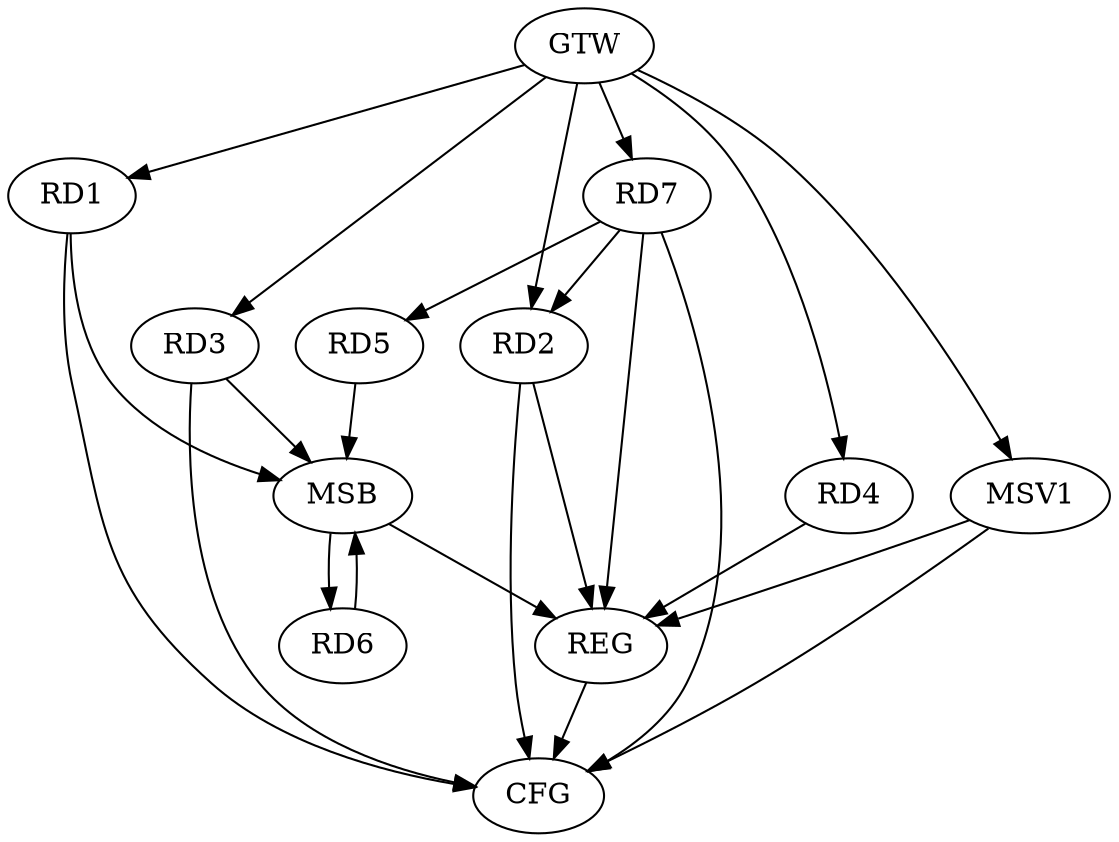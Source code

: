 strict digraph G {
  RD1 [ label="RD1" ];
  RD2 [ label="RD2" ];
  RD3 [ label="RD3" ];
  RD4 [ label="RD4" ];
  RD5 [ label="RD5" ];
  RD6 [ label="RD6" ];
  RD7 [ label="RD7" ];
  GTW [ label="GTW" ];
  REG [ label="REG" ];
  MSB [ label="MSB" ];
  CFG [ label="CFG" ];
  MSV1 [ label="MSV1" ];
  RD7 -> RD5;
  GTW -> RD1;
  GTW -> RD2;
  GTW -> RD3;
  GTW -> RD4;
  GTW -> RD7;
  RD2 -> REG;
  RD4 -> REG;
  RD7 -> REG;
  RD1 -> MSB;
  MSB -> REG;
  RD3 -> MSB;
  MSB -> RD6;
  RD5 -> MSB;
  RD6 -> MSB;
  RD1 -> CFG;
  RD3 -> CFG;
  RD2 -> CFG;
  REG -> CFG;
  RD7 -> CFG;
  RD7 -> RD2;
  GTW -> MSV1;
  MSV1 -> REG;
  MSV1 -> CFG;
}
